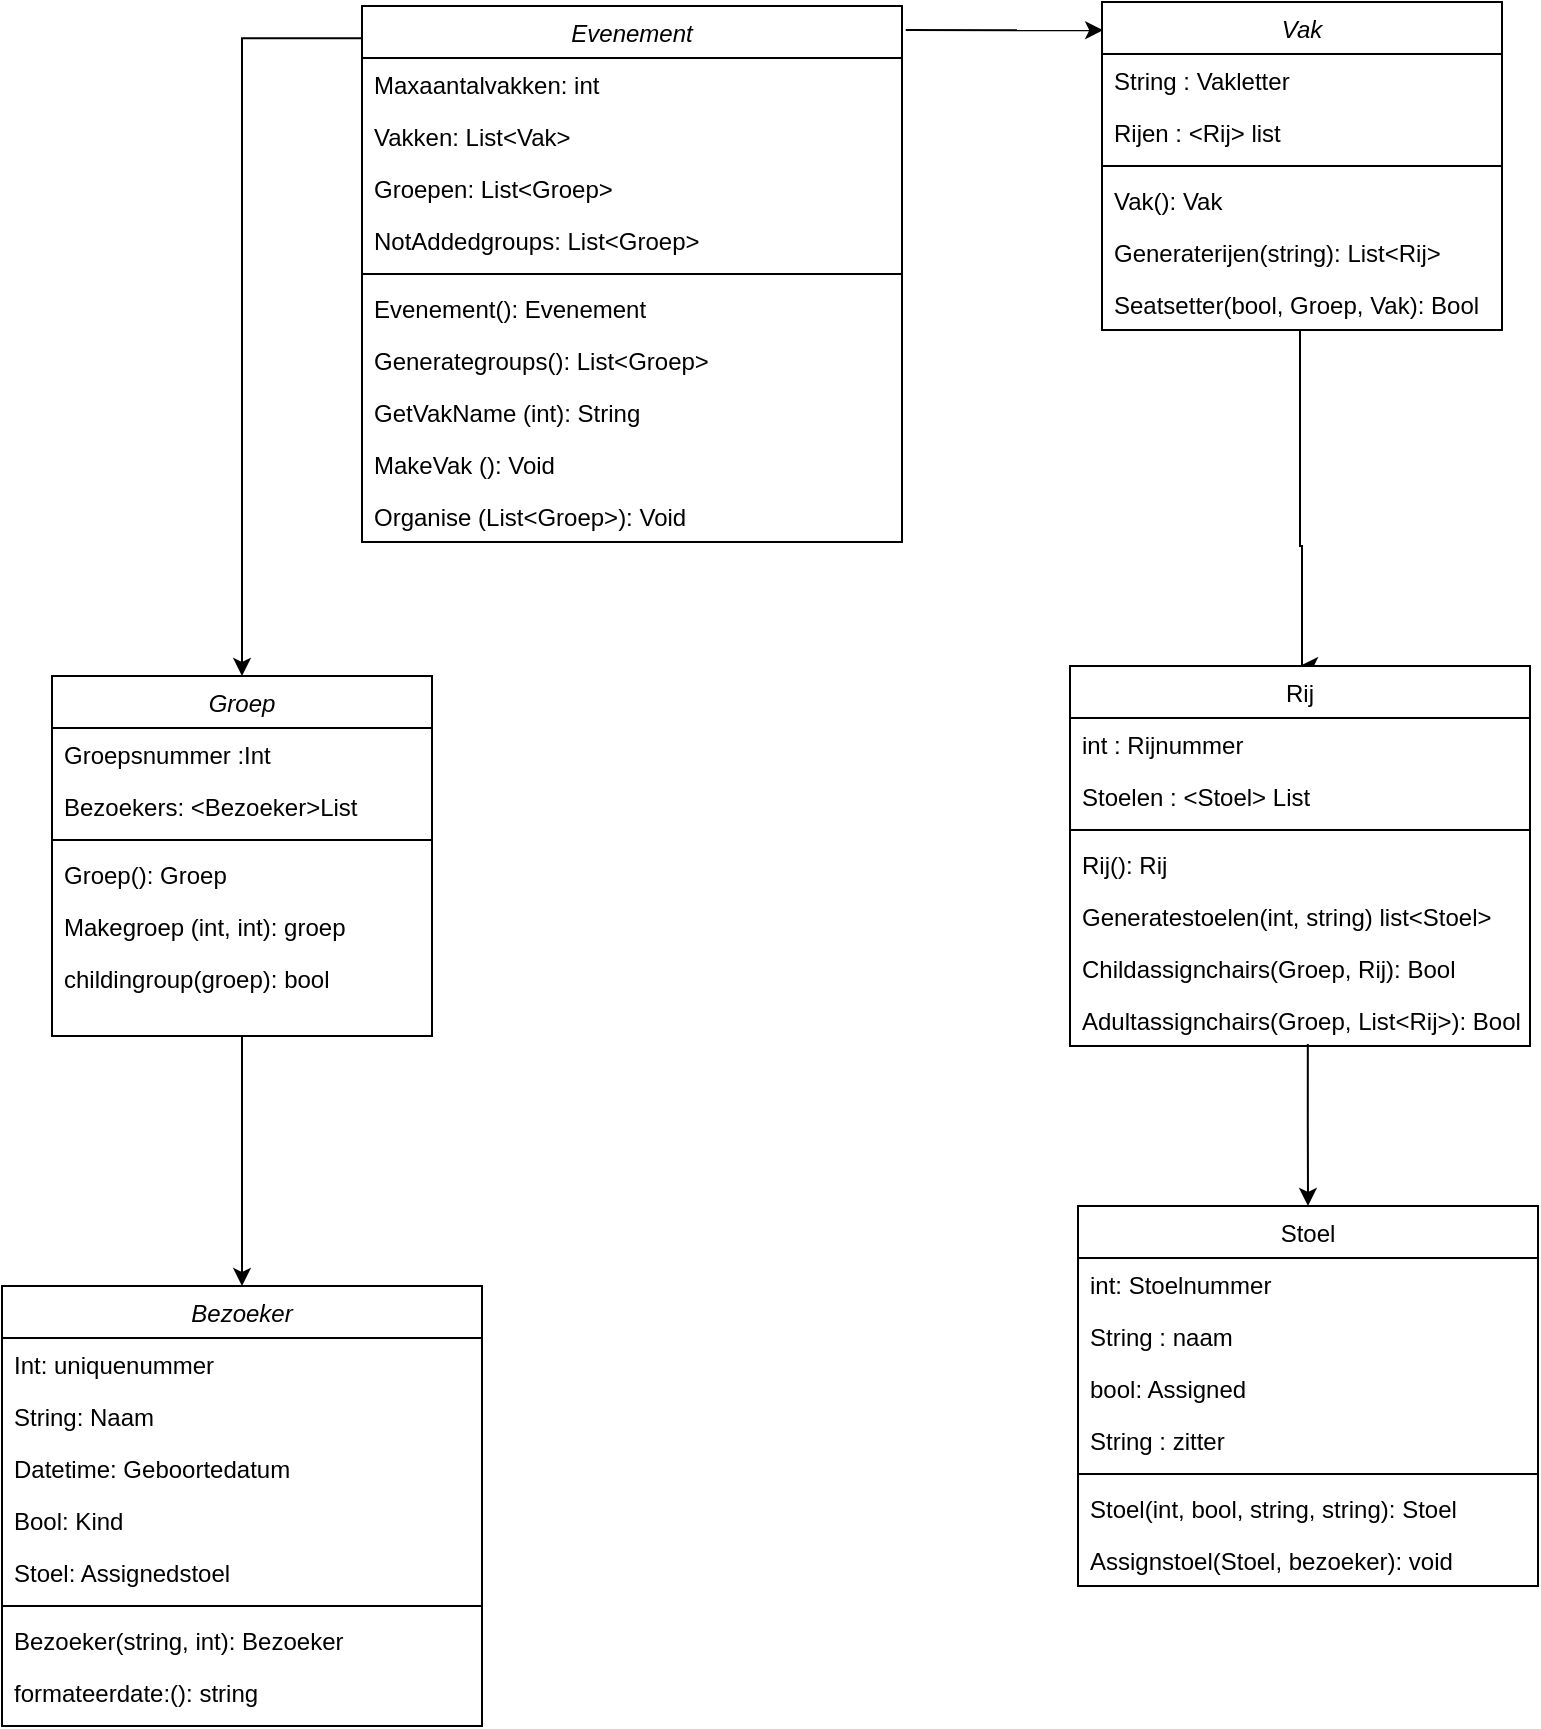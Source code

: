 <mxfile version="20.7.4" type="device"><diagram id="C5RBs43oDa-KdzZeNtuy" name="Classes"><mxGraphModel dx="1480" dy="877" grid="1" gridSize="10" guides="1" tooltips="1" connect="1" arrows="1" fold="1" page="1" pageScale="1" pageWidth="827" pageHeight="1169" math="0" shadow="0"><root><mxCell id="WIyWlLk6GJQsqaUBKTNV-0"/><mxCell id="WIyWlLk6GJQsqaUBKTNV-1" parent="WIyWlLk6GJQsqaUBKTNV-0"/><mxCell id="gtw-LozPHgJfEG8X89m6-2" style="edgeStyle=orthogonalEdgeStyle;rounded=0;orthogonalLoop=1;jettySize=auto;html=1;entryX=0.5;entryY=0;entryDx=0;entryDy=0;" parent="WIyWlLk6GJQsqaUBKTNV-1" source="zkfFHV4jXpPFQw0GAbJ--0" target="zkfFHV4jXpPFQw0GAbJ--17" edge="1"><mxGeometry relative="1" as="geometry"><Array as="points"><mxPoint x="654" y="290"/><mxPoint x="655" y="290"/></Array><mxPoint x="225" y="330" as="targetPoint"/></mxGeometry></mxCell><mxCell id="zkfFHV4jXpPFQw0GAbJ--0" value="Vak" style="swimlane;fontStyle=2;align=center;verticalAlign=top;childLayout=stackLayout;horizontal=1;startSize=26;horizontalStack=0;resizeParent=1;resizeLast=0;collapsible=1;marginBottom=0;rounded=0;shadow=0;strokeWidth=1;" parent="WIyWlLk6GJQsqaUBKTNV-1" vertex="1"><mxGeometry x="555" y="18" width="200" height="164" as="geometry"><mxRectangle x="230" y="140" width="160" height="26" as="alternateBounds"/></mxGeometry></mxCell><mxCell id="yNyegv_Tf7ZEjLMAmIKE-11" value="String : Vakletter" style="text;align=left;verticalAlign=top;spacingLeft=4;spacingRight=4;overflow=hidden;rotatable=0;points=[[0,0.5],[1,0.5]];portConstraint=eastwest;" parent="zkfFHV4jXpPFQw0GAbJ--0" vertex="1"><mxGeometry y="26" width="200" height="26" as="geometry"/></mxCell><mxCell id="yNyegv_Tf7ZEjLMAmIKE-2" value="Rijen : &lt;Rij&gt; list " style="text;align=left;verticalAlign=top;spacingLeft=4;spacingRight=4;overflow=hidden;rotatable=0;points=[[0,0.5],[1,0.5]];portConstraint=eastwest;rounded=0;shadow=0;html=0;" parent="zkfFHV4jXpPFQw0GAbJ--0" vertex="1"><mxGeometry y="52" width="200" height="26" as="geometry"/></mxCell><mxCell id="zkfFHV4jXpPFQw0GAbJ--4" value="" style="line;html=1;strokeWidth=1;align=left;verticalAlign=middle;spacingTop=-1;spacingLeft=3;spacingRight=3;rotatable=0;labelPosition=right;points=[];portConstraint=eastwest;" parent="zkfFHV4jXpPFQw0GAbJ--0" vertex="1"><mxGeometry y="78" width="200" height="8" as="geometry"/></mxCell><mxCell id="yNyegv_Tf7ZEjLMAmIKE-13" value="Vak(): Vak" style="text;align=left;verticalAlign=top;spacingLeft=4;spacingRight=4;overflow=hidden;rotatable=0;points=[[0,0.5],[1,0.5]];portConstraint=eastwest;" parent="zkfFHV4jXpPFQw0GAbJ--0" vertex="1"><mxGeometry y="86" width="200" height="26" as="geometry"/></mxCell><mxCell id="mwh5FEd633dhxnmvjcH1-6" value="Generaterijen(string): List&lt;Rij&gt;" style="text;align=left;verticalAlign=top;spacingLeft=4;spacingRight=4;overflow=hidden;rotatable=0;points=[[0,0.5],[1,0.5]];portConstraint=eastwest;" parent="zkfFHV4jXpPFQw0GAbJ--0" vertex="1"><mxGeometry y="112" width="200" height="26" as="geometry"/></mxCell><mxCell id="mwh5FEd633dhxnmvjcH1-7" value="Seatsetter(bool, Groep, Vak): Bool" style="text;align=left;verticalAlign=top;spacingLeft=4;spacingRight=4;overflow=hidden;rotatable=0;points=[[0,0.5],[1,0.5]];portConstraint=eastwest;" parent="zkfFHV4jXpPFQw0GAbJ--0" vertex="1"><mxGeometry y="138" width="200" height="26" as="geometry"/></mxCell><mxCell id="gtw-LozPHgJfEG8X89m6-3" style="edgeStyle=orthogonalEdgeStyle;rounded=0;orthogonalLoop=1;jettySize=auto;html=1;entryX=0.5;entryY=0;entryDx=0;entryDy=0;exitX=0.517;exitY=0.962;exitDx=0;exitDy=0;exitPerimeter=0;" parent="WIyWlLk6GJQsqaUBKTNV-1" source="mwh5FEd633dhxnmvjcH1-9" target="yNyegv_Tf7ZEjLMAmIKE-3" edge="1"><mxGeometry relative="1" as="geometry"><mxPoint x="825" y="286" as="sourcePoint"/></mxGeometry></mxCell><mxCell id="zkfFHV4jXpPFQw0GAbJ--17" value="Rij" style="swimlane;fontStyle=0;align=center;verticalAlign=top;childLayout=stackLayout;horizontal=1;startSize=26;horizontalStack=0;resizeParent=1;resizeLast=0;collapsible=1;marginBottom=0;rounded=0;shadow=0;strokeWidth=1;" parent="WIyWlLk6GJQsqaUBKTNV-1" vertex="1"><mxGeometry x="539" y="350" width="230" height="190" as="geometry"><mxRectangle x="550" y="140" width="160" height="26" as="alternateBounds"/></mxGeometry></mxCell><mxCell id="yNyegv_Tf7ZEjLMAmIKE-6" value="int : Rijnummer" style="text;align=left;verticalAlign=top;spacingLeft=4;spacingRight=4;overflow=hidden;rotatable=0;points=[[0,0.5],[1,0.5]];portConstraint=eastwest;" parent="zkfFHV4jXpPFQw0GAbJ--17" vertex="1"><mxGeometry y="26" width="230" height="26" as="geometry"/></mxCell><mxCell id="zkfFHV4jXpPFQw0GAbJ--18" value="Stoelen : &lt;Stoel&gt; List" style="text;align=left;verticalAlign=top;spacingLeft=4;spacingRight=4;overflow=hidden;rotatable=0;points=[[0,0.5],[1,0.5]];portConstraint=eastwest;" parent="zkfFHV4jXpPFQw0GAbJ--17" vertex="1"><mxGeometry y="52" width="230" height="26" as="geometry"/></mxCell><mxCell id="zkfFHV4jXpPFQw0GAbJ--23" value="" style="line;html=1;strokeWidth=1;align=left;verticalAlign=middle;spacingTop=-1;spacingLeft=3;spacingRight=3;rotatable=0;labelPosition=right;points=[];portConstraint=eastwest;" parent="zkfFHV4jXpPFQw0GAbJ--17" vertex="1"><mxGeometry y="78" width="230" height="8" as="geometry"/></mxCell><mxCell id="yNyegv_Tf7ZEjLMAmIKE-16" value="Rij(): Rij" style="text;align=left;verticalAlign=top;spacingLeft=4;spacingRight=4;overflow=hidden;rotatable=0;points=[[0,0.5],[1,0.5]];portConstraint=eastwest;" parent="zkfFHV4jXpPFQw0GAbJ--17" vertex="1"><mxGeometry y="86" width="230" height="26" as="geometry"/></mxCell><mxCell id="yNyegv_Tf7ZEjLMAmIKE-58" value="Generatestoelen(int, string) list&lt;Stoel&gt; " style="text;align=left;verticalAlign=top;spacingLeft=4;spacingRight=4;overflow=hidden;rotatable=0;points=[[0,0.5],[1,0.5]];portConstraint=eastwest;" parent="zkfFHV4jXpPFQw0GAbJ--17" vertex="1"><mxGeometry y="112" width="230" height="26" as="geometry"/></mxCell><mxCell id="mwh5FEd633dhxnmvjcH1-8" value="Childassignchairs(Groep, Rij): Bool" style="text;align=left;verticalAlign=top;spacingLeft=4;spacingRight=4;overflow=hidden;rotatable=0;points=[[0,0.5],[1,0.5]];portConstraint=eastwest;" parent="zkfFHV4jXpPFQw0GAbJ--17" vertex="1"><mxGeometry y="138" width="230" height="26" as="geometry"/></mxCell><mxCell id="mwh5FEd633dhxnmvjcH1-9" value="Adultassignchairs(Groep, List&lt;Rij&gt;): Bool" style="text;align=left;verticalAlign=top;spacingLeft=4;spacingRight=4;overflow=hidden;rotatable=0;points=[[0,0.5],[1,0.5]];portConstraint=eastwest;" parent="zkfFHV4jXpPFQw0GAbJ--17" vertex="1"><mxGeometry y="164" width="230" height="26" as="geometry"/></mxCell><mxCell id="yNyegv_Tf7ZEjLMAmIKE-3" value="Stoel" style="swimlane;fontStyle=0;align=center;verticalAlign=top;childLayout=stackLayout;horizontal=1;startSize=26;horizontalStack=0;resizeParent=1;resizeLast=0;collapsible=1;marginBottom=0;rounded=0;shadow=0;strokeWidth=1;" parent="WIyWlLk6GJQsqaUBKTNV-1" vertex="1"><mxGeometry x="543" y="620" width="230" height="190" as="geometry"><mxRectangle x="550" y="140" width="160" height="26" as="alternateBounds"/></mxGeometry></mxCell><mxCell id="yNyegv_Tf7ZEjLMAmIKE-4" value="int: Stoelnummer" style="text;align=left;verticalAlign=top;spacingLeft=4;spacingRight=4;overflow=hidden;rotatable=0;points=[[0,0.5],[1,0.5]];portConstraint=eastwest;" parent="yNyegv_Tf7ZEjLMAmIKE-3" vertex="1"><mxGeometry y="26" width="230" height="26" as="geometry"/></mxCell><mxCell id="mwh5FEd633dhxnmvjcH1-10" value="String : naam" style="text;align=left;verticalAlign=top;spacingLeft=4;spacingRight=4;overflow=hidden;rotatable=0;points=[[0,0.5],[1,0.5]];portConstraint=eastwest;" parent="yNyegv_Tf7ZEjLMAmIKE-3" vertex="1"><mxGeometry y="52" width="230" height="26" as="geometry"/></mxCell><mxCell id="yNyegv_Tf7ZEjLMAmIKE-20" value="bool: Assigned" style="text;align=left;verticalAlign=top;spacingLeft=4;spacingRight=4;overflow=hidden;rotatable=0;points=[[0,0.5],[1,0.5]];portConstraint=eastwest;" parent="yNyegv_Tf7ZEjLMAmIKE-3" vertex="1"><mxGeometry y="78" width="230" height="26" as="geometry"/></mxCell><mxCell id="mwh5FEd633dhxnmvjcH1-11" value="String : zitter" style="text;align=left;verticalAlign=top;spacingLeft=4;spacingRight=4;overflow=hidden;rotatable=0;points=[[0,0.5],[1,0.5]];portConstraint=eastwest;" parent="yNyegv_Tf7ZEjLMAmIKE-3" vertex="1"><mxGeometry y="104" width="230" height="26" as="geometry"/></mxCell><mxCell id="yNyegv_Tf7ZEjLMAmIKE-5" value="" style="line;html=1;strokeWidth=1;align=left;verticalAlign=middle;spacingTop=-1;spacingLeft=3;spacingRight=3;rotatable=0;labelPosition=right;points=[];portConstraint=eastwest;" parent="yNyegv_Tf7ZEjLMAmIKE-3" vertex="1"><mxGeometry y="130" width="230" height="8" as="geometry"/></mxCell><mxCell id="dVCAxWl6Z9A4nO2OpfCw-0" value="Stoel(int, bool, string, string): Stoel" style="text;align=left;verticalAlign=top;spacingLeft=4;spacingRight=4;overflow=hidden;rotatable=0;points=[[0,0.5],[1,0.5]];portConstraint=eastwest;" parent="yNyegv_Tf7ZEjLMAmIKE-3" vertex="1"><mxGeometry y="138" width="230" height="26" as="geometry"/></mxCell><mxCell id="yNyegv_Tf7ZEjLMAmIKE-21" value="Assignstoel(Stoel, bezoeker): void" style="text;align=left;verticalAlign=top;spacingLeft=4;spacingRight=4;overflow=hidden;rotatable=0;points=[[0,0.5],[1,0.5]];portConstraint=eastwest;" parent="yNyegv_Tf7ZEjLMAmIKE-3" vertex="1"><mxGeometry y="164" width="230" height="26" as="geometry"/></mxCell><mxCell id="yNyegv_Tf7ZEjLMAmIKE-22" value="Bezoeker" style="swimlane;fontStyle=2;align=center;verticalAlign=top;childLayout=stackLayout;horizontal=1;startSize=26;horizontalStack=0;resizeParent=1;resizeLast=0;collapsible=1;marginBottom=0;rounded=0;shadow=0;strokeWidth=1;" parent="WIyWlLk6GJQsqaUBKTNV-1" vertex="1"><mxGeometry x="5" y="660" width="240" height="220" as="geometry"><mxRectangle x="230" y="140" width="160" height="26" as="alternateBounds"/></mxGeometry></mxCell><mxCell id="yNyegv_Tf7ZEjLMAmIKE-31" value="Int: uniquenummer" style="text;align=left;verticalAlign=top;spacingLeft=4;spacingRight=4;overflow=hidden;rotatable=0;points=[[0,0.5],[1,0.5]];portConstraint=eastwest;rounded=0;shadow=0;html=0;" parent="yNyegv_Tf7ZEjLMAmIKE-22" vertex="1"><mxGeometry y="26" width="240" height="26" as="geometry"/></mxCell><mxCell id="yNyegv_Tf7ZEjLMAmIKE-30" value="String: Naam" style="text;align=left;verticalAlign=top;spacingLeft=4;spacingRight=4;overflow=hidden;rotatable=0;points=[[0,0.5],[1,0.5]];portConstraint=eastwest;rounded=0;shadow=0;html=0;" parent="yNyegv_Tf7ZEjLMAmIKE-22" vertex="1"><mxGeometry y="52" width="240" height="26" as="geometry"/></mxCell><mxCell id="yNyegv_Tf7ZEjLMAmIKE-24" value="Datetime: Geboortedatum" style="text;align=left;verticalAlign=top;spacingLeft=4;spacingRight=4;overflow=hidden;rotatable=0;points=[[0,0.5],[1,0.5]];portConstraint=eastwest;rounded=0;shadow=0;html=0;" parent="yNyegv_Tf7ZEjLMAmIKE-22" vertex="1"><mxGeometry y="78" width="240" height="26" as="geometry"/></mxCell><mxCell id="yNyegv_Tf7ZEjLMAmIKE-32" value="Bool: Kind" style="text;align=left;verticalAlign=top;spacingLeft=4;spacingRight=4;overflow=hidden;rotatable=0;points=[[0,0.5],[1,0.5]];portConstraint=eastwest;rounded=0;shadow=0;html=0;" parent="yNyegv_Tf7ZEjLMAmIKE-22" vertex="1"><mxGeometry y="104" width="240" height="26" as="geometry"/></mxCell><mxCell id="mwh5FEd633dhxnmvjcH1-16" value="Stoel: Assignedstoel" style="text;align=left;verticalAlign=top;spacingLeft=4;spacingRight=4;overflow=hidden;rotatable=0;points=[[0,0.5],[1,0.5]];portConstraint=eastwest;rounded=0;shadow=0;html=0;" parent="yNyegv_Tf7ZEjLMAmIKE-22" vertex="1"><mxGeometry y="130" width="240" height="26" as="geometry"/></mxCell><mxCell id="yNyegv_Tf7ZEjLMAmIKE-25" value="" style="line;html=1;strokeWidth=1;align=left;verticalAlign=middle;spacingTop=-1;spacingLeft=3;spacingRight=3;rotatable=0;labelPosition=right;points=[];portConstraint=eastwest;" parent="yNyegv_Tf7ZEjLMAmIKE-22" vertex="1"><mxGeometry y="156" width="240" height="8" as="geometry"/></mxCell><mxCell id="dVCAxWl6Z9A4nO2OpfCw-7" value="Bezoeker(string, int): Bezoeker" style="text;align=left;verticalAlign=top;spacingLeft=4;spacingRight=4;overflow=hidden;rotatable=0;points=[[0,0.5],[1,0.5]];portConstraint=eastwest;" parent="yNyegv_Tf7ZEjLMAmIKE-22" vertex="1"><mxGeometry y="164" width="240" height="26" as="geometry"/></mxCell><mxCell id="yNyegv_Tf7ZEjLMAmIKE-27" value="formateerdate:(): string" style="text;align=left;verticalAlign=top;spacingLeft=4;spacingRight=4;overflow=hidden;rotatable=0;points=[[0,0.5],[1,0.5]];portConstraint=eastwest;" parent="yNyegv_Tf7ZEjLMAmIKE-22" vertex="1"><mxGeometry y="190" width="240" height="26" as="geometry"/></mxCell><mxCell id="gtw-LozPHgJfEG8X89m6-1" style="edgeStyle=orthogonalEdgeStyle;rounded=0;orthogonalLoop=1;jettySize=auto;html=1;entryX=0.003;entryY=0.086;entryDx=0;entryDy=0;entryPerimeter=0;exitX=1.007;exitY=0.045;exitDx=0;exitDy=0;exitPerimeter=0;" parent="WIyWlLk6GJQsqaUBKTNV-1" source="yNyegv_Tf7ZEjLMAmIKE-33" target="zkfFHV4jXpPFQw0GAbJ--0" edge="1"><mxGeometry relative="1" as="geometry"><mxPoint x="455" y="30" as="sourcePoint"/></mxGeometry></mxCell><mxCell id="mwh5FEd633dhxnmvjcH1-14" style="edgeStyle=orthogonalEdgeStyle;rounded=0;orthogonalLoop=1;jettySize=auto;html=1;entryX=0.5;entryY=0;entryDx=0;entryDy=0;exitX=0.011;exitY=0.06;exitDx=0;exitDy=0;exitPerimeter=0;" parent="WIyWlLk6GJQsqaUBKTNV-1" source="yNyegv_Tf7ZEjLMAmIKE-33" target="yNyegv_Tf7ZEjLMAmIKE-42" edge="1"><mxGeometry relative="1" as="geometry"><Array as="points"><mxPoint x="125" y="36"/></Array></mxGeometry></mxCell><mxCell id="yNyegv_Tf7ZEjLMAmIKE-33" value="Evenement" style="swimlane;fontStyle=2;align=center;verticalAlign=top;childLayout=stackLayout;horizontal=1;startSize=26;horizontalStack=0;resizeParent=1;resizeLast=0;collapsible=1;marginBottom=0;rounded=0;shadow=0;strokeWidth=1;" parent="WIyWlLk6GJQsqaUBKTNV-1" vertex="1"><mxGeometry x="185" y="20" width="270" height="268" as="geometry"><mxRectangle x="230" y="140" width="160" height="26" as="alternateBounds"/></mxGeometry></mxCell><mxCell id="yNyegv_Tf7ZEjLMAmIKE-55" value="Maxaantalvakken: int" style="text;align=left;verticalAlign=top;spacingLeft=4;spacingRight=4;overflow=hidden;rotatable=0;points=[[0,0.5],[1,0.5]];portConstraint=eastwest;rounded=0;shadow=0;html=0;" parent="yNyegv_Tf7ZEjLMAmIKE-33" vertex="1"><mxGeometry y="26" width="270" height="26" as="geometry"/></mxCell><mxCell id="FV7TrhL-AJtEjJkBCDie-1" value="Vakken: List&lt;Vak&gt;" style="text;align=left;verticalAlign=top;spacingLeft=4;spacingRight=4;overflow=hidden;rotatable=0;points=[[0,0.5],[1,0.5]];portConstraint=eastwest;rounded=0;shadow=0;html=0;" parent="yNyegv_Tf7ZEjLMAmIKE-33" vertex="1"><mxGeometry y="52" width="270" height="26" as="geometry"/></mxCell><mxCell id="mwh5FEd633dhxnmvjcH1-0" value="Groepen: List&lt;Groep&gt;" style="text;align=left;verticalAlign=top;spacingLeft=4;spacingRight=4;overflow=hidden;rotatable=0;points=[[0,0.5],[1,0.5]];portConstraint=eastwest;rounded=0;shadow=0;html=0;" parent="yNyegv_Tf7ZEjLMAmIKE-33" vertex="1"><mxGeometry y="78" width="270" height="26" as="geometry"/></mxCell><mxCell id="mwh5FEd633dhxnmvjcH1-1" value="NotAddedgroups: List&lt;Groep&gt;" style="text;align=left;verticalAlign=top;spacingLeft=4;spacingRight=4;overflow=hidden;rotatable=0;points=[[0,0.5],[1,0.5]];portConstraint=eastwest;rounded=0;shadow=0;html=0;" parent="yNyegv_Tf7ZEjLMAmIKE-33" vertex="1"><mxGeometry y="104" width="270" height="26" as="geometry"/></mxCell><mxCell id="yNyegv_Tf7ZEjLMAmIKE-36" value="" style="line;html=1;strokeWidth=1;align=left;verticalAlign=middle;spacingTop=-1;spacingLeft=3;spacingRight=3;rotatable=0;labelPosition=right;points=[];portConstraint=eastwest;" parent="yNyegv_Tf7ZEjLMAmIKE-33" vertex="1"><mxGeometry y="130" width="270" height="8" as="geometry"/></mxCell><mxCell id="jIrwBX5mDEcPawcW4pIW-0" value="Evenement(): Evenement" style="text;align=left;verticalAlign=top;spacingLeft=4;spacingRight=4;overflow=hidden;rotatable=0;points=[[0,0.5],[1,0.5]];portConstraint=eastwest;" parent="yNyegv_Tf7ZEjLMAmIKE-33" vertex="1"><mxGeometry y="138" width="270" height="26" as="geometry"/></mxCell><mxCell id="mwh5FEd633dhxnmvjcH1-2" value="Generategroups(): List&lt;Groep&gt;" style="text;align=left;verticalAlign=top;spacingLeft=4;spacingRight=4;overflow=hidden;rotatable=0;points=[[0,0.5],[1,0.5]];portConstraint=eastwest;" parent="yNyegv_Tf7ZEjLMAmIKE-33" vertex="1"><mxGeometry y="164" width="270" height="26" as="geometry"/></mxCell><mxCell id="mwh5FEd633dhxnmvjcH1-3" value="GetVakName (int): String" style="text;align=left;verticalAlign=top;spacingLeft=4;spacingRight=4;overflow=hidden;rotatable=0;points=[[0,0.5],[1,0.5]];portConstraint=eastwest;" parent="yNyegv_Tf7ZEjLMAmIKE-33" vertex="1"><mxGeometry y="190" width="270" height="26" as="geometry"/></mxCell><mxCell id="mwh5FEd633dhxnmvjcH1-4" value="MakeVak (): Void" style="text;align=left;verticalAlign=top;spacingLeft=4;spacingRight=4;overflow=hidden;rotatable=0;points=[[0,0.5],[1,0.5]];portConstraint=eastwest;" parent="yNyegv_Tf7ZEjLMAmIKE-33" vertex="1"><mxGeometry y="216" width="270" height="26" as="geometry"/></mxCell><mxCell id="mwh5FEd633dhxnmvjcH1-5" value="Organise (List&lt;Groep&gt;): Void" style="text;align=left;verticalAlign=top;spacingLeft=4;spacingRight=4;overflow=hidden;rotatable=0;points=[[0,0.5],[1,0.5]];portConstraint=eastwest;" parent="yNyegv_Tf7ZEjLMAmIKE-33" vertex="1"><mxGeometry y="242" width="270" height="26" as="geometry"/></mxCell><mxCell id="mwh5FEd633dhxnmvjcH1-17" style="edgeStyle=orthogonalEdgeStyle;rounded=0;orthogonalLoop=1;jettySize=auto;html=1;entryX=0.5;entryY=0;entryDx=0;entryDy=0;" parent="WIyWlLk6GJQsqaUBKTNV-1" source="yNyegv_Tf7ZEjLMAmIKE-42" target="yNyegv_Tf7ZEjLMAmIKE-22" edge="1"><mxGeometry relative="1" as="geometry"/></mxCell><mxCell id="yNyegv_Tf7ZEjLMAmIKE-42" value="Groep" style="swimlane;fontStyle=2;align=center;verticalAlign=top;childLayout=stackLayout;horizontal=1;startSize=26;horizontalStack=0;resizeParent=1;resizeLast=0;collapsible=1;marginBottom=0;rounded=0;shadow=0;strokeWidth=1;" parent="WIyWlLk6GJQsqaUBKTNV-1" vertex="1"><mxGeometry x="30" y="355" width="190" height="180" as="geometry"><mxRectangle x="230" y="140" width="160" height="26" as="alternateBounds"/></mxGeometry></mxCell><mxCell id="yNyegv_Tf7ZEjLMAmIKE-56" value="Groepsnummer :Int" style="text;align=left;verticalAlign=top;spacingLeft=4;spacingRight=4;overflow=hidden;rotatable=0;points=[[0,0.5],[1,0.5]];portConstraint=eastwest;rounded=0;shadow=0;html=0;" parent="yNyegv_Tf7ZEjLMAmIKE-42" vertex="1"><mxGeometry y="26" width="190" height="26" as="geometry"/></mxCell><mxCell id="yNyegv_Tf7ZEjLMAmIKE-47" value="Bezoekers: &lt;Bezoeker&gt;List" style="text;align=left;verticalAlign=top;spacingLeft=4;spacingRight=4;overflow=hidden;rotatable=0;points=[[0,0.5],[1,0.5]];portConstraint=eastwest;rounded=0;shadow=0;html=0;" parent="yNyegv_Tf7ZEjLMAmIKE-42" vertex="1"><mxGeometry y="52" width="190" height="26" as="geometry"/></mxCell><mxCell id="yNyegv_Tf7ZEjLMAmIKE-48" value="" style="line;html=1;strokeWidth=1;align=left;verticalAlign=middle;spacingTop=-1;spacingLeft=3;spacingRight=3;rotatable=0;labelPosition=right;points=[];portConstraint=eastwest;" parent="yNyegv_Tf7ZEjLMAmIKE-42" vertex="1"><mxGeometry y="78" width="190" height="8" as="geometry"/></mxCell><mxCell id="dVCAxWl6Z9A4nO2OpfCw-4" value="Groep(): Groep" style="text;align=left;verticalAlign=top;spacingLeft=4;spacingRight=4;overflow=hidden;rotatable=0;points=[[0,0.5],[1,0.5]];portConstraint=eastwest;" parent="yNyegv_Tf7ZEjLMAmIKE-42" vertex="1"><mxGeometry y="86" width="190" height="26" as="geometry"/></mxCell><mxCell id="mwh5FEd633dhxnmvjcH1-12" value="Makegroep (int, int): groep" style="text;align=left;verticalAlign=top;spacingLeft=4;spacingRight=4;overflow=hidden;rotatable=0;points=[[0,0.5],[1,0.5]];portConstraint=eastwest;" parent="yNyegv_Tf7ZEjLMAmIKE-42" vertex="1"><mxGeometry y="112" width="190" height="26" as="geometry"/></mxCell><mxCell id="mwh5FEd633dhxnmvjcH1-13" value="childingroup(groep): bool" style="text;align=left;verticalAlign=top;spacingLeft=4;spacingRight=4;overflow=hidden;rotatable=0;points=[[0,0.5],[1,0.5]];portConstraint=eastwest;" parent="yNyegv_Tf7ZEjLMAmIKE-42" vertex="1"><mxGeometry y="138" width="190" height="26" as="geometry"/></mxCell></root></mxGraphModel></diagram></mxfile>